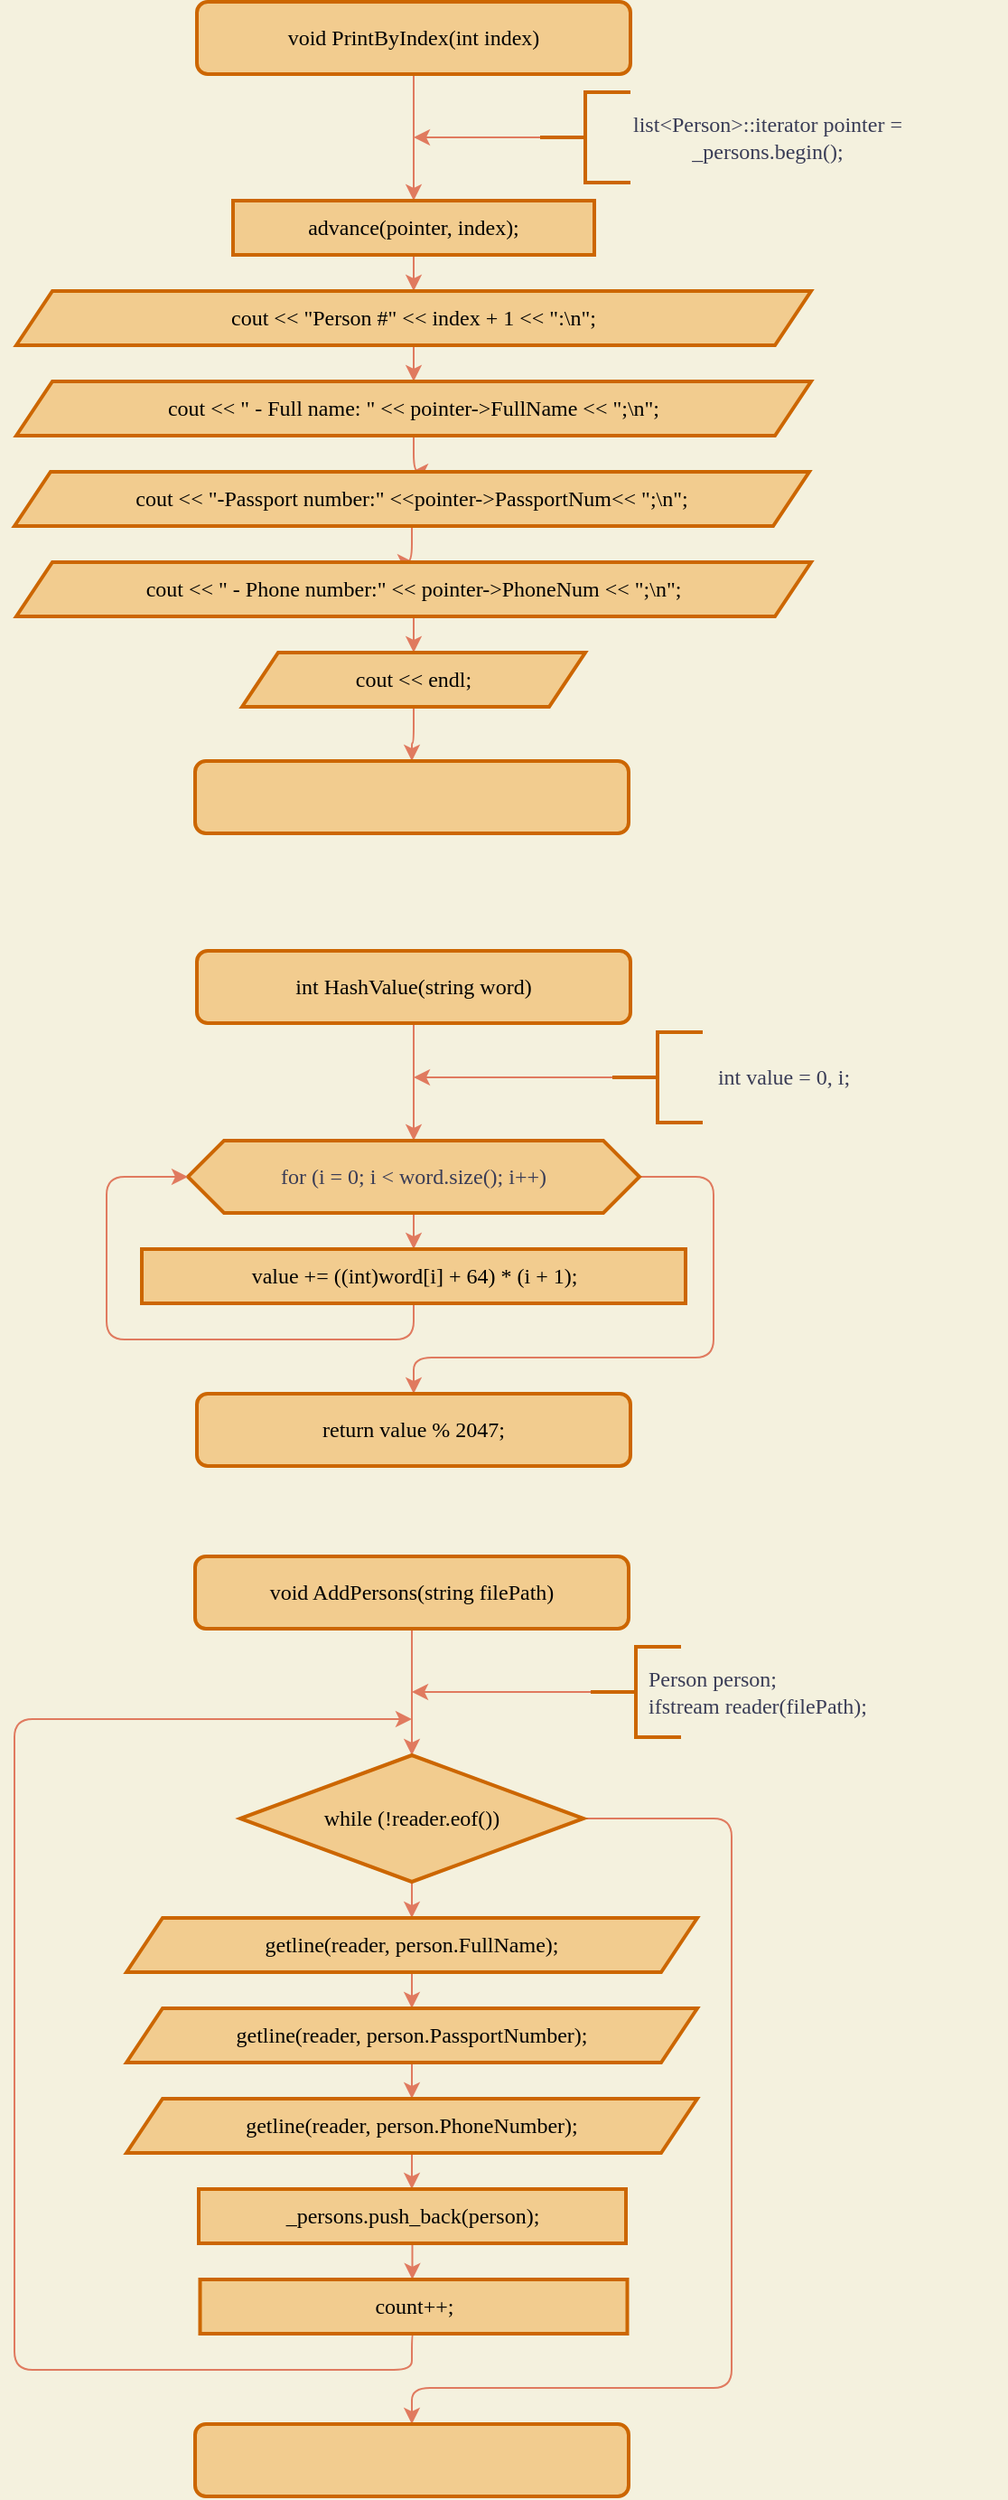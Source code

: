 <mxfile version="14.4.2" type="device"><diagram id="gpTMShXNYdOk2fycK5PS" name="Страница 1"><mxGraphModel dx="677" dy="396" grid="1" gridSize="10" guides="1" tooltips="1" connect="1" arrows="1" fold="1" page="1" pageScale="1" pageWidth="827" pageHeight="1169" background="#F4F1DE" math="0" shadow="0"><root><mxCell id="0"/><mxCell id="1" parent="0"/><mxCell id="rq362pUucqzpnUl3tMln-7" style="edgeStyle=orthogonalEdgeStyle;curved=0;rounded=1;sketch=0;orthogonalLoop=1;jettySize=auto;html=1;strokeColor=#E07A5F;fillColor=#F2CC8F;fontFamily=Cascadia mono;fontColor=#393C56;entryX=0.5;entryY=0;entryDx=0;entryDy=0;" edge="1" parent="1" source="rq362pUucqzpnUl3tMln-1" target="rq362pUucqzpnUl3tMln-9"><mxGeometry relative="1" as="geometry"><mxPoint x="414" y="140" as="targetPoint"/></mxGeometry></mxCell><mxCell id="rq362pUucqzpnUl3tMln-1" value="void PrintByIndex(int index)" style="rounded=1;whiteSpace=wrap;html=1;labelBackgroundColor=none;sketch=0;strokeColor=#CC6600;strokeWidth=2;fillColor=#F2CC8F;fontFamily=Cascadia mono;fontColor=none;align=center;" vertex="1" parent="1"><mxGeometry x="294" y="40" width="240" height="40" as="geometry"/></mxCell><mxCell id="rq362pUucqzpnUl3tMln-8" style="edgeStyle=orthogonalEdgeStyle;curved=0;rounded=1;sketch=0;orthogonalLoop=1;jettySize=auto;html=1;strokeColor=#E07A5F;fillColor=#F2CC8F;fontFamily=Cascadia mono;fontColor=#393C56;" edge="1" parent="1" source="rq362pUucqzpnUl3tMln-3"><mxGeometry relative="1" as="geometry"><mxPoint x="414" y="115" as="targetPoint"/></mxGeometry></mxCell><mxCell id="rq362pUucqzpnUl3tMln-3" value="" style="strokeWidth=2;html=1;shape=mxgraph.flowchart.annotation_2;align=left;labelPosition=right;pointerEvents=1;strokeColor=#CC6600;" vertex="1" parent="1"><mxGeometry x="484" y="90" width="50" height="50" as="geometry"/></mxCell><mxCell id="rq362pUucqzpnUl3tMln-5" value="list&amp;lt;Person&amp;gt;::iterator pointer = _persons.begin();" style="text;html=1;strokeColor=none;fillColor=none;align=center;verticalAlign=middle;whiteSpace=wrap;rounded=0;sketch=0;fontColor=#393C56;fontFamily=Cascadia mono;" vertex="1" parent="1"><mxGeometry x="510" y="90" width="200" height="50" as="geometry"/></mxCell><mxCell id="rq362pUucqzpnUl3tMln-10" style="edgeStyle=orthogonalEdgeStyle;curved=0;rounded=1;sketch=0;orthogonalLoop=1;jettySize=auto;html=1;strokeColor=#E07A5F;fillColor=#F2CC8F;fontFamily=Cascadia mono;fontColor=#393C56;" edge="1" parent="1" source="rq362pUucqzpnUl3tMln-9"><mxGeometry relative="1" as="geometry"><mxPoint x="414" y="200" as="targetPoint"/></mxGeometry></mxCell><mxCell id="rq362pUucqzpnUl3tMln-9" value="advance(pointer, index);" style="rounded=0;whiteSpace=wrap;html=1;labelBackgroundColor=none;sketch=0;strokeColor=#CC6600;strokeWidth=2;fillColor=#F2CC8F;fontFamily=Cascadia mono;fontColor=none;align=center;" vertex="1" parent="1"><mxGeometry x="314" y="150" width="200" height="30" as="geometry"/></mxCell><mxCell id="rq362pUucqzpnUl3tMln-13" style="edgeStyle=orthogonalEdgeStyle;curved=0;rounded=1;sketch=0;orthogonalLoop=1;jettySize=auto;html=1;entryX=0.5;entryY=0;entryDx=0;entryDy=0;strokeColor=#E07A5F;fillColor=#F2CC8F;fontFamily=Cascadia mono;fontColor=#393C56;" edge="1" parent="1" source="rq362pUucqzpnUl3tMln-11" target="rq362pUucqzpnUl3tMln-12"><mxGeometry relative="1" as="geometry"/></mxCell><mxCell id="rq362pUucqzpnUl3tMln-11" value="cout &amp;lt;&amp;lt; &quot;Person #&quot; &amp;lt;&amp;lt; index + 1 &amp;lt;&amp;lt; &quot;:\n&quot;;" style="shape=parallelogram;perimeter=parallelogramPerimeter;whiteSpace=wrap;html=1;fixedSize=1;rounded=0;labelBackgroundColor=none;sketch=0;strokeColor=#CC6600;strokeWidth=2;fillColor=#F2CC8F;fontFamily=Cascadia mono;fontColor=none;align=center;" vertex="1" parent="1"><mxGeometry x="194" y="200" width="440" height="30" as="geometry"/></mxCell><mxCell id="rq362pUucqzpnUl3tMln-16" style="edgeStyle=orthogonalEdgeStyle;curved=0;rounded=1;sketch=0;orthogonalLoop=1;jettySize=auto;html=1;entryX=0.5;entryY=0;entryDx=0;entryDy=0;strokeColor=#E07A5F;fillColor=#F2CC8F;fontFamily=Cascadia mono;fontColor=#393C56;" edge="1" parent="1" source="rq362pUucqzpnUl3tMln-12" target="rq362pUucqzpnUl3tMln-15"><mxGeometry relative="1" as="geometry"/></mxCell><mxCell id="rq362pUucqzpnUl3tMln-12" value="cout &amp;lt;&amp;lt; &quot; - Full name: &quot; &amp;lt;&amp;lt; pointer-&amp;gt;FullName &amp;lt;&amp;lt; &quot;;\n&quot;;" style="shape=parallelogram;perimeter=parallelogramPerimeter;whiteSpace=wrap;html=1;fixedSize=1;rounded=0;labelBackgroundColor=none;sketch=0;strokeColor=#CC6600;strokeWidth=2;fillColor=#F2CC8F;fontFamily=Cascadia mono;fontColor=none;align=center;" vertex="1" parent="1"><mxGeometry x="194" y="250" width="440" height="30" as="geometry"/></mxCell><mxCell id="rq362pUucqzpnUl3tMln-19" style="edgeStyle=orthogonalEdgeStyle;curved=0;rounded=1;sketch=0;orthogonalLoop=1;jettySize=auto;html=1;entryX=0.5;entryY=0;entryDx=0;entryDy=0;strokeColor=#E07A5F;fillColor=#F2CC8F;fontFamily=Cascadia mono;fontColor=#393C56;" edge="1" parent="1" source="rq362pUucqzpnUl3tMln-15" target="rq362pUucqzpnUl3tMln-17"><mxGeometry relative="1" as="geometry"/></mxCell><mxCell id="rq362pUucqzpnUl3tMln-15" value="cout &amp;lt;&amp;lt; &quot;-Passport number:&quot; &amp;lt;&amp;lt;pointer-&amp;gt;PassportNum&amp;lt;&amp;lt; &quot;;\n&quot;;" style="shape=parallelogram;perimeter=parallelogramPerimeter;whiteSpace=wrap;html=1;fixedSize=1;rounded=0;labelBackgroundColor=none;sketch=0;strokeColor=#CC6600;strokeWidth=2;fillColor=#F2CC8F;fontFamily=Cascadia mono;fontColor=none;align=center;" vertex="1" parent="1"><mxGeometry x="193" y="300" width="440" height="30" as="geometry"/></mxCell><mxCell id="rq362pUucqzpnUl3tMln-22" style="edgeStyle=orthogonalEdgeStyle;curved=0;rounded=1;sketch=0;orthogonalLoop=1;jettySize=auto;html=1;entryX=0.5;entryY=0;entryDx=0;entryDy=0;strokeColor=#E07A5F;fillColor=#F2CC8F;fontFamily=Cascadia mono;fontColor=#393C56;" edge="1" parent="1" source="rq362pUucqzpnUl3tMln-17" target="rq362pUucqzpnUl3tMln-20"><mxGeometry relative="1" as="geometry"/></mxCell><mxCell id="rq362pUucqzpnUl3tMln-17" value="cout &amp;lt;&amp;lt; &quot; - Phone number:&quot; &amp;lt;&amp;lt; pointer-&amp;gt;PhoneNum &amp;lt;&amp;lt; &quot;;\n&quot;;" style="shape=parallelogram;perimeter=parallelogramPerimeter;whiteSpace=wrap;html=1;fixedSize=1;rounded=0;labelBackgroundColor=none;sketch=0;strokeColor=#CC6600;strokeWidth=2;fillColor=#F2CC8F;fontFamily=Cascadia mono;fontColor=none;align=center;" vertex="1" parent="1"><mxGeometry x="194" y="350" width="440" height="30" as="geometry"/></mxCell><mxCell id="rq362pUucqzpnUl3tMln-24" style="edgeStyle=orthogonalEdgeStyle;curved=0;rounded=1;sketch=0;orthogonalLoop=1;jettySize=auto;html=1;entryX=0.5;entryY=0;entryDx=0;entryDy=0;strokeColor=#E07A5F;fillColor=#F2CC8F;fontFamily=Cascadia mono;fontColor=#393C56;" edge="1" parent="1" source="rq362pUucqzpnUl3tMln-20" target="rq362pUucqzpnUl3tMln-23"><mxGeometry relative="1" as="geometry"/></mxCell><mxCell id="rq362pUucqzpnUl3tMln-20" value="cout &amp;lt;&amp;lt; endl;" style="shape=parallelogram;perimeter=parallelogramPerimeter;whiteSpace=wrap;html=1;fixedSize=1;rounded=0;labelBackgroundColor=none;sketch=0;strokeColor=#CC6600;strokeWidth=2;fillColor=#F2CC8F;fontFamily=Cascadia mono;fontColor=none;align=center;" vertex="1" parent="1"><mxGeometry x="319" y="400" width="190" height="30" as="geometry"/></mxCell><mxCell id="rq362pUucqzpnUl3tMln-23" value="" style="rounded=1;whiteSpace=wrap;html=1;labelBackgroundColor=none;sketch=0;strokeColor=#CC6600;strokeWidth=2;fillColor=#F2CC8F;fontFamily=Cascadia mono;fontColor=none;align=center;" vertex="1" parent="1"><mxGeometry x="293" y="460" width="240" height="40" as="geometry"/></mxCell><mxCell id="rq362pUucqzpnUl3tMln-28" style="edgeStyle=orthogonalEdgeStyle;curved=0;rounded=1;sketch=0;orthogonalLoop=1;jettySize=auto;html=1;strokeColor=#E07A5F;fillColor=#F2CC8F;fontFamily=Cascadia mono;fontColor=#393C56;" edge="1" parent="1" source="rq362pUucqzpnUl3tMln-25"><mxGeometry relative="1" as="geometry"><mxPoint x="414" y="670" as="targetPoint"/></mxGeometry></mxCell><mxCell id="rq362pUucqzpnUl3tMln-25" value="int HashValue(string word)" style="rounded=1;whiteSpace=wrap;html=1;labelBackgroundColor=none;sketch=0;strokeColor=#CC6600;strokeWidth=2;fillColor=#F2CC8F;fontFamily=Cascadia mono;fontColor=none;align=center;" vertex="1" parent="1"><mxGeometry x="294" y="565" width="240" height="40" as="geometry"/></mxCell><mxCell id="rq362pUucqzpnUl3tMln-37" style="edgeStyle=orthogonalEdgeStyle;curved=0;rounded=1;sketch=0;orthogonalLoop=1;jettySize=auto;html=1;strokeColor=#E07A5F;fillColor=#F2CC8F;fontFamily=Cascadia mono;fontColor=#393C56;" edge="1" parent="1" source="rq362pUucqzpnUl3tMln-26"><mxGeometry relative="1" as="geometry"><mxPoint x="414" y="635" as="targetPoint"/></mxGeometry></mxCell><mxCell id="rq362pUucqzpnUl3tMln-26" value="" style="strokeWidth=2;html=1;shape=mxgraph.flowchart.annotation_2;align=left;labelPosition=right;pointerEvents=1;strokeColor=#CC6600;" vertex="1" parent="1"><mxGeometry x="524" y="610" width="50" height="50" as="geometry"/></mxCell><mxCell id="rq362pUucqzpnUl3tMln-27" value="int value = 0, i;" style="text;html=1;strokeColor=none;fillColor=none;align=center;verticalAlign=middle;whiteSpace=wrap;rounded=0;sketch=0;fontColor=#393C56;fontFamily=Cascadia mono;" vertex="1" parent="1"><mxGeometry x="544" y="617.5" width="150" height="35" as="geometry"/></mxCell><mxCell id="rq362pUucqzpnUl3tMln-32" style="edgeStyle=orthogonalEdgeStyle;curved=0;rounded=1;sketch=0;orthogonalLoop=1;jettySize=auto;html=1;entryX=0.5;entryY=0;entryDx=0;entryDy=0;strokeColor=#E07A5F;fillColor=#F2CC8F;fontFamily=Cascadia mono;fontColor=#393C56;" edge="1" parent="1" source="rq362pUucqzpnUl3tMln-29" target="rq362pUucqzpnUl3tMln-31"><mxGeometry relative="1" as="geometry"/></mxCell><mxCell id="rq362pUucqzpnUl3tMln-34" style="edgeStyle=orthogonalEdgeStyle;curved=0;rounded=1;sketch=0;orthogonalLoop=1;jettySize=auto;html=1;strokeColor=#E07A5F;fillColor=#F2CC8F;fontFamily=Cascadia mono;fontColor=#393C56;entryX=0.5;entryY=0;entryDx=0;entryDy=0;" edge="1" parent="1" source="rq362pUucqzpnUl3tMln-29" target="rq362pUucqzpnUl3tMln-35"><mxGeometry relative="1" as="geometry"><mxPoint x="414" y="810" as="targetPoint"/><Array as="points"><mxPoint x="580" y="690"/><mxPoint x="580" y="790"/><mxPoint x="414" y="790"/></Array></mxGeometry></mxCell><mxCell id="rq362pUucqzpnUl3tMln-29" value="for (i = 0; i &amp;lt; word.size(); i++)" style="shape=hexagon;perimeter=hexagonPerimeter2;whiteSpace=wrap;html=1;fixedSize=1;rounded=0;sketch=0;strokeColor=#CC6600;fillColor=#F2CC8F;fontFamily=Cascadia mono;fontColor=#393C56;strokeWidth=2;" vertex="1" parent="1"><mxGeometry x="289" y="670" width="250" height="40" as="geometry"/></mxCell><mxCell id="rq362pUucqzpnUl3tMln-33" style="edgeStyle=orthogonalEdgeStyle;curved=0;rounded=1;sketch=0;orthogonalLoop=1;jettySize=auto;html=1;strokeColor=#E07A5F;fillColor=#F2CC8F;fontFamily=Cascadia mono;fontColor=#393C56;entryX=0;entryY=0.5;entryDx=0;entryDy=0;" edge="1" parent="1" source="rq362pUucqzpnUl3tMln-31" target="rq362pUucqzpnUl3tMln-29"><mxGeometry relative="1" as="geometry"><mxPoint x="250" y="690" as="targetPoint"/><Array as="points"><mxPoint x="414" y="780"/><mxPoint x="244" y="780"/><mxPoint x="244" y="690"/></Array></mxGeometry></mxCell><mxCell id="rq362pUucqzpnUl3tMln-31" value="value += ((int)word[i] + 64) * (i + 1);" style="rounded=0;whiteSpace=wrap;html=1;labelBackgroundColor=none;sketch=0;strokeColor=#CC6600;strokeWidth=2;fillColor=#F2CC8F;fontFamily=Cascadia mono;fontColor=none;align=center;" vertex="1" parent="1"><mxGeometry x="263.5" y="730" width="301" height="30" as="geometry"/></mxCell><mxCell id="rq362pUucqzpnUl3tMln-35" value="return value % 2047;" style="rounded=1;whiteSpace=wrap;html=1;labelBackgroundColor=none;sketch=0;strokeColor=#CC6600;strokeWidth=2;fillColor=#F2CC8F;fontFamily=Cascadia mono;fontColor=none;align=center;" vertex="1" parent="1"><mxGeometry x="294" y="810" width="240" height="40" as="geometry"/></mxCell><mxCell id="rq362pUucqzpnUl3tMln-42" style="edgeStyle=orthogonalEdgeStyle;curved=0;rounded=1;sketch=0;orthogonalLoop=1;jettySize=auto;html=1;strokeColor=#E07A5F;fillColor=#F2CC8F;fontFamily=Cascadia mono;fontColor=#393C56;" edge="1" parent="1" source="rq362pUucqzpnUl3tMln-36"><mxGeometry relative="1" as="geometry"><mxPoint x="413" y="1010" as="targetPoint"/></mxGeometry></mxCell><mxCell id="rq362pUucqzpnUl3tMln-36" value="void AddPersons(string filePath)" style="rounded=1;whiteSpace=wrap;html=1;labelBackgroundColor=none;sketch=0;strokeColor=#CC6600;strokeWidth=2;fillColor=#F2CC8F;fontFamily=Cascadia mono;fontColor=none;align=center;" vertex="1" parent="1"><mxGeometry x="293" y="900" width="240" height="40" as="geometry"/></mxCell><mxCell id="rq362pUucqzpnUl3tMln-43" style="edgeStyle=orthogonalEdgeStyle;curved=0;rounded=1;sketch=0;orthogonalLoop=1;jettySize=auto;html=1;strokeColor=#E07A5F;fillColor=#F2CC8F;fontFamily=Cascadia mono;fontColor=#393C56;" edge="1" parent="1" source="rq362pUucqzpnUl3tMln-38"><mxGeometry relative="1" as="geometry"><mxPoint x="413" y="975" as="targetPoint"/></mxGeometry></mxCell><mxCell id="rq362pUucqzpnUl3tMln-38" value="" style="strokeWidth=2;html=1;shape=mxgraph.flowchart.annotation_2;align=left;labelPosition=right;pointerEvents=1;strokeColor=#CC6600;" vertex="1" parent="1"><mxGeometry x="512" y="950" width="50" height="50" as="geometry"/></mxCell><mxCell id="rq362pUucqzpnUl3tMln-39" value="&lt;div&gt;Person person;&lt;/div&gt;&lt;div&gt;&lt;span&gt;ifstream reader(filePath);&lt;/span&gt;&lt;/div&gt;" style="text;html=1;strokeColor=none;fillColor=none;align=left;verticalAlign=middle;whiteSpace=wrap;rounded=0;sketch=0;fontColor=#393C56;fontFamily=Cascadia mono;" vertex="1" parent="1"><mxGeometry x="542" y="957.5" width="200" height="35" as="geometry"/></mxCell><mxCell id="rq362pUucqzpnUl3tMln-46" style="edgeStyle=orthogonalEdgeStyle;curved=0;rounded=1;sketch=0;orthogonalLoop=1;jettySize=auto;html=1;entryX=0.5;entryY=0;entryDx=0;entryDy=0;strokeColor=#E07A5F;fillColor=#F2CC8F;fontFamily=Cascadia mono;fontColor=#393C56;" edge="1" parent="1" source="rq362pUucqzpnUl3tMln-44" target="rq362pUucqzpnUl3tMln-45"><mxGeometry relative="1" as="geometry"/></mxCell><mxCell id="rq362pUucqzpnUl3tMln-56" style="edgeStyle=orthogonalEdgeStyle;curved=0;rounded=1;sketch=0;orthogonalLoop=1;jettySize=auto;html=1;strokeColor=#E07A5F;fillColor=#F2CC8F;fontFamily=Cascadia mono;fontColor=#393C56;" edge="1" parent="1" source="rq362pUucqzpnUl3tMln-44"><mxGeometry relative="1" as="geometry"><mxPoint x="413" y="1380" as="targetPoint"/><Array as="points"><mxPoint x="590" y="1045"/><mxPoint x="590" y="1360"/><mxPoint x="413" y="1360"/></Array></mxGeometry></mxCell><mxCell id="rq362pUucqzpnUl3tMln-44" value="while (!reader.eof())" style="rhombus;whiteSpace=wrap;html=1;rounded=0;labelBackgroundColor=none;sketch=0;strokeColor=#CC6600;strokeWidth=2;fillColor=#F2CC8F;fontFamily=Cascadia mono;fontColor=none;align=center;" vertex="1" parent="1"><mxGeometry x="318" y="1010" width="190" height="70" as="geometry"/></mxCell><mxCell id="rq362pUucqzpnUl3tMln-49" style="edgeStyle=orthogonalEdgeStyle;curved=0;rounded=1;sketch=0;orthogonalLoop=1;jettySize=auto;html=1;entryX=0.5;entryY=0;entryDx=0;entryDy=0;strokeColor=#E07A5F;fillColor=#F2CC8F;fontFamily=Cascadia mono;fontColor=#393C56;" edge="1" parent="1" source="rq362pUucqzpnUl3tMln-45" target="rq362pUucqzpnUl3tMln-47"><mxGeometry relative="1" as="geometry"/></mxCell><mxCell id="rq362pUucqzpnUl3tMln-45" value="getline(reader, person.FullName);" style="shape=parallelogram;perimeter=parallelogramPerimeter;whiteSpace=wrap;html=1;fixedSize=1;rounded=0;labelBackgroundColor=none;sketch=0;strokeColor=#CC6600;strokeWidth=2;fillColor=#F2CC8F;fontFamily=Cascadia mono;fontColor=none;align=center;" vertex="1" parent="1"><mxGeometry x="255" y="1100" width="316" height="30" as="geometry"/></mxCell><mxCell id="rq362pUucqzpnUl3tMln-50" style="edgeStyle=orthogonalEdgeStyle;curved=0;rounded=1;sketch=0;orthogonalLoop=1;jettySize=auto;html=1;entryX=0.5;entryY=0;entryDx=0;entryDy=0;strokeColor=#E07A5F;fillColor=#F2CC8F;fontFamily=Cascadia mono;fontColor=#393C56;" edge="1" parent="1" source="rq362pUucqzpnUl3tMln-47" target="rq362pUucqzpnUl3tMln-48"><mxGeometry relative="1" as="geometry"/></mxCell><mxCell id="rq362pUucqzpnUl3tMln-47" value="getline(reader, person.PassportNumber);" style="shape=parallelogram;perimeter=parallelogramPerimeter;whiteSpace=wrap;html=1;fixedSize=1;rounded=0;labelBackgroundColor=none;sketch=0;strokeColor=#CC6600;strokeWidth=2;fillColor=#F2CC8F;fontFamily=Cascadia mono;fontColor=none;align=center;" vertex="1" parent="1"><mxGeometry x="255" y="1150" width="316" height="30" as="geometry"/></mxCell><mxCell id="rq362pUucqzpnUl3tMln-52" style="edgeStyle=orthogonalEdgeStyle;curved=0;rounded=1;sketch=0;orthogonalLoop=1;jettySize=auto;html=1;entryX=0.5;entryY=0;entryDx=0;entryDy=0;strokeColor=#E07A5F;fillColor=#F2CC8F;fontFamily=Cascadia mono;fontColor=#393C56;" edge="1" parent="1" source="rq362pUucqzpnUl3tMln-48" target="rq362pUucqzpnUl3tMln-51"><mxGeometry relative="1" as="geometry"/></mxCell><mxCell id="rq362pUucqzpnUl3tMln-48" value="getline(reader, person.PhoneNumber);" style="shape=parallelogram;perimeter=parallelogramPerimeter;whiteSpace=wrap;html=1;fixedSize=1;rounded=0;labelBackgroundColor=none;sketch=0;strokeColor=#CC6600;strokeWidth=2;fillColor=#F2CC8F;fontFamily=Cascadia mono;fontColor=none;align=center;" vertex="1" parent="1"><mxGeometry x="255" y="1200" width="316" height="30" as="geometry"/></mxCell><mxCell id="rq362pUucqzpnUl3tMln-54" style="edgeStyle=orthogonalEdgeStyle;curved=0;rounded=1;sketch=0;orthogonalLoop=1;jettySize=auto;html=1;entryX=0.5;entryY=0;entryDx=0;entryDy=0;strokeColor=#E07A5F;fillColor=#F2CC8F;fontFamily=Cascadia mono;fontColor=#393C56;" edge="1" parent="1" source="rq362pUucqzpnUl3tMln-51" target="rq362pUucqzpnUl3tMln-53"><mxGeometry relative="1" as="geometry"/></mxCell><mxCell id="rq362pUucqzpnUl3tMln-51" value="_persons.push_back(person);" style="rounded=0;whiteSpace=wrap;html=1;labelBackgroundColor=none;sketch=0;strokeColor=#CC6600;strokeWidth=2;fillColor=#F2CC8F;fontFamily=Cascadia mono;fontColor=none;align=center;" vertex="1" parent="1"><mxGeometry x="295" y="1250" width="236.5" height="30" as="geometry"/></mxCell><mxCell id="rq362pUucqzpnUl3tMln-55" style="edgeStyle=orthogonalEdgeStyle;curved=0;rounded=1;sketch=0;orthogonalLoop=1;jettySize=auto;html=1;strokeColor=#E07A5F;fillColor=#F2CC8F;fontFamily=Cascadia mono;fontColor=#393C56;exitX=0.5;exitY=1;exitDx=0;exitDy=0;" edge="1" parent="1" source="rq362pUucqzpnUl3tMln-53"><mxGeometry relative="1" as="geometry"><mxPoint x="413" y="990" as="targetPoint"/><mxPoint x="417.048" y="1330" as="sourcePoint"/><Array as="points"><mxPoint x="413" y="1330"/><mxPoint x="413" y="1350"/><mxPoint x="193" y="1350"/><mxPoint x="193" y="990"/></Array></mxGeometry></mxCell><mxCell id="rq362pUucqzpnUl3tMln-53" value="count++;" style="rounded=0;whiteSpace=wrap;html=1;labelBackgroundColor=none;sketch=0;strokeColor=#CC6600;strokeWidth=2;fillColor=#F2CC8F;fontFamily=Cascadia mono;fontColor=none;align=center;" vertex="1" parent="1"><mxGeometry x="295.75" y="1300" width="236.5" height="30" as="geometry"/></mxCell><mxCell id="rq362pUucqzpnUl3tMln-57" value="" style="rounded=1;whiteSpace=wrap;html=1;labelBackgroundColor=none;sketch=0;strokeColor=#CC6600;strokeWidth=2;fillColor=#F2CC8F;fontFamily=Cascadia mono;fontColor=none;align=center;" vertex="1" parent="1"><mxGeometry x="293" y="1380" width="240" height="40" as="geometry"/></mxCell></root></mxGraphModel></diagram></mxfile>